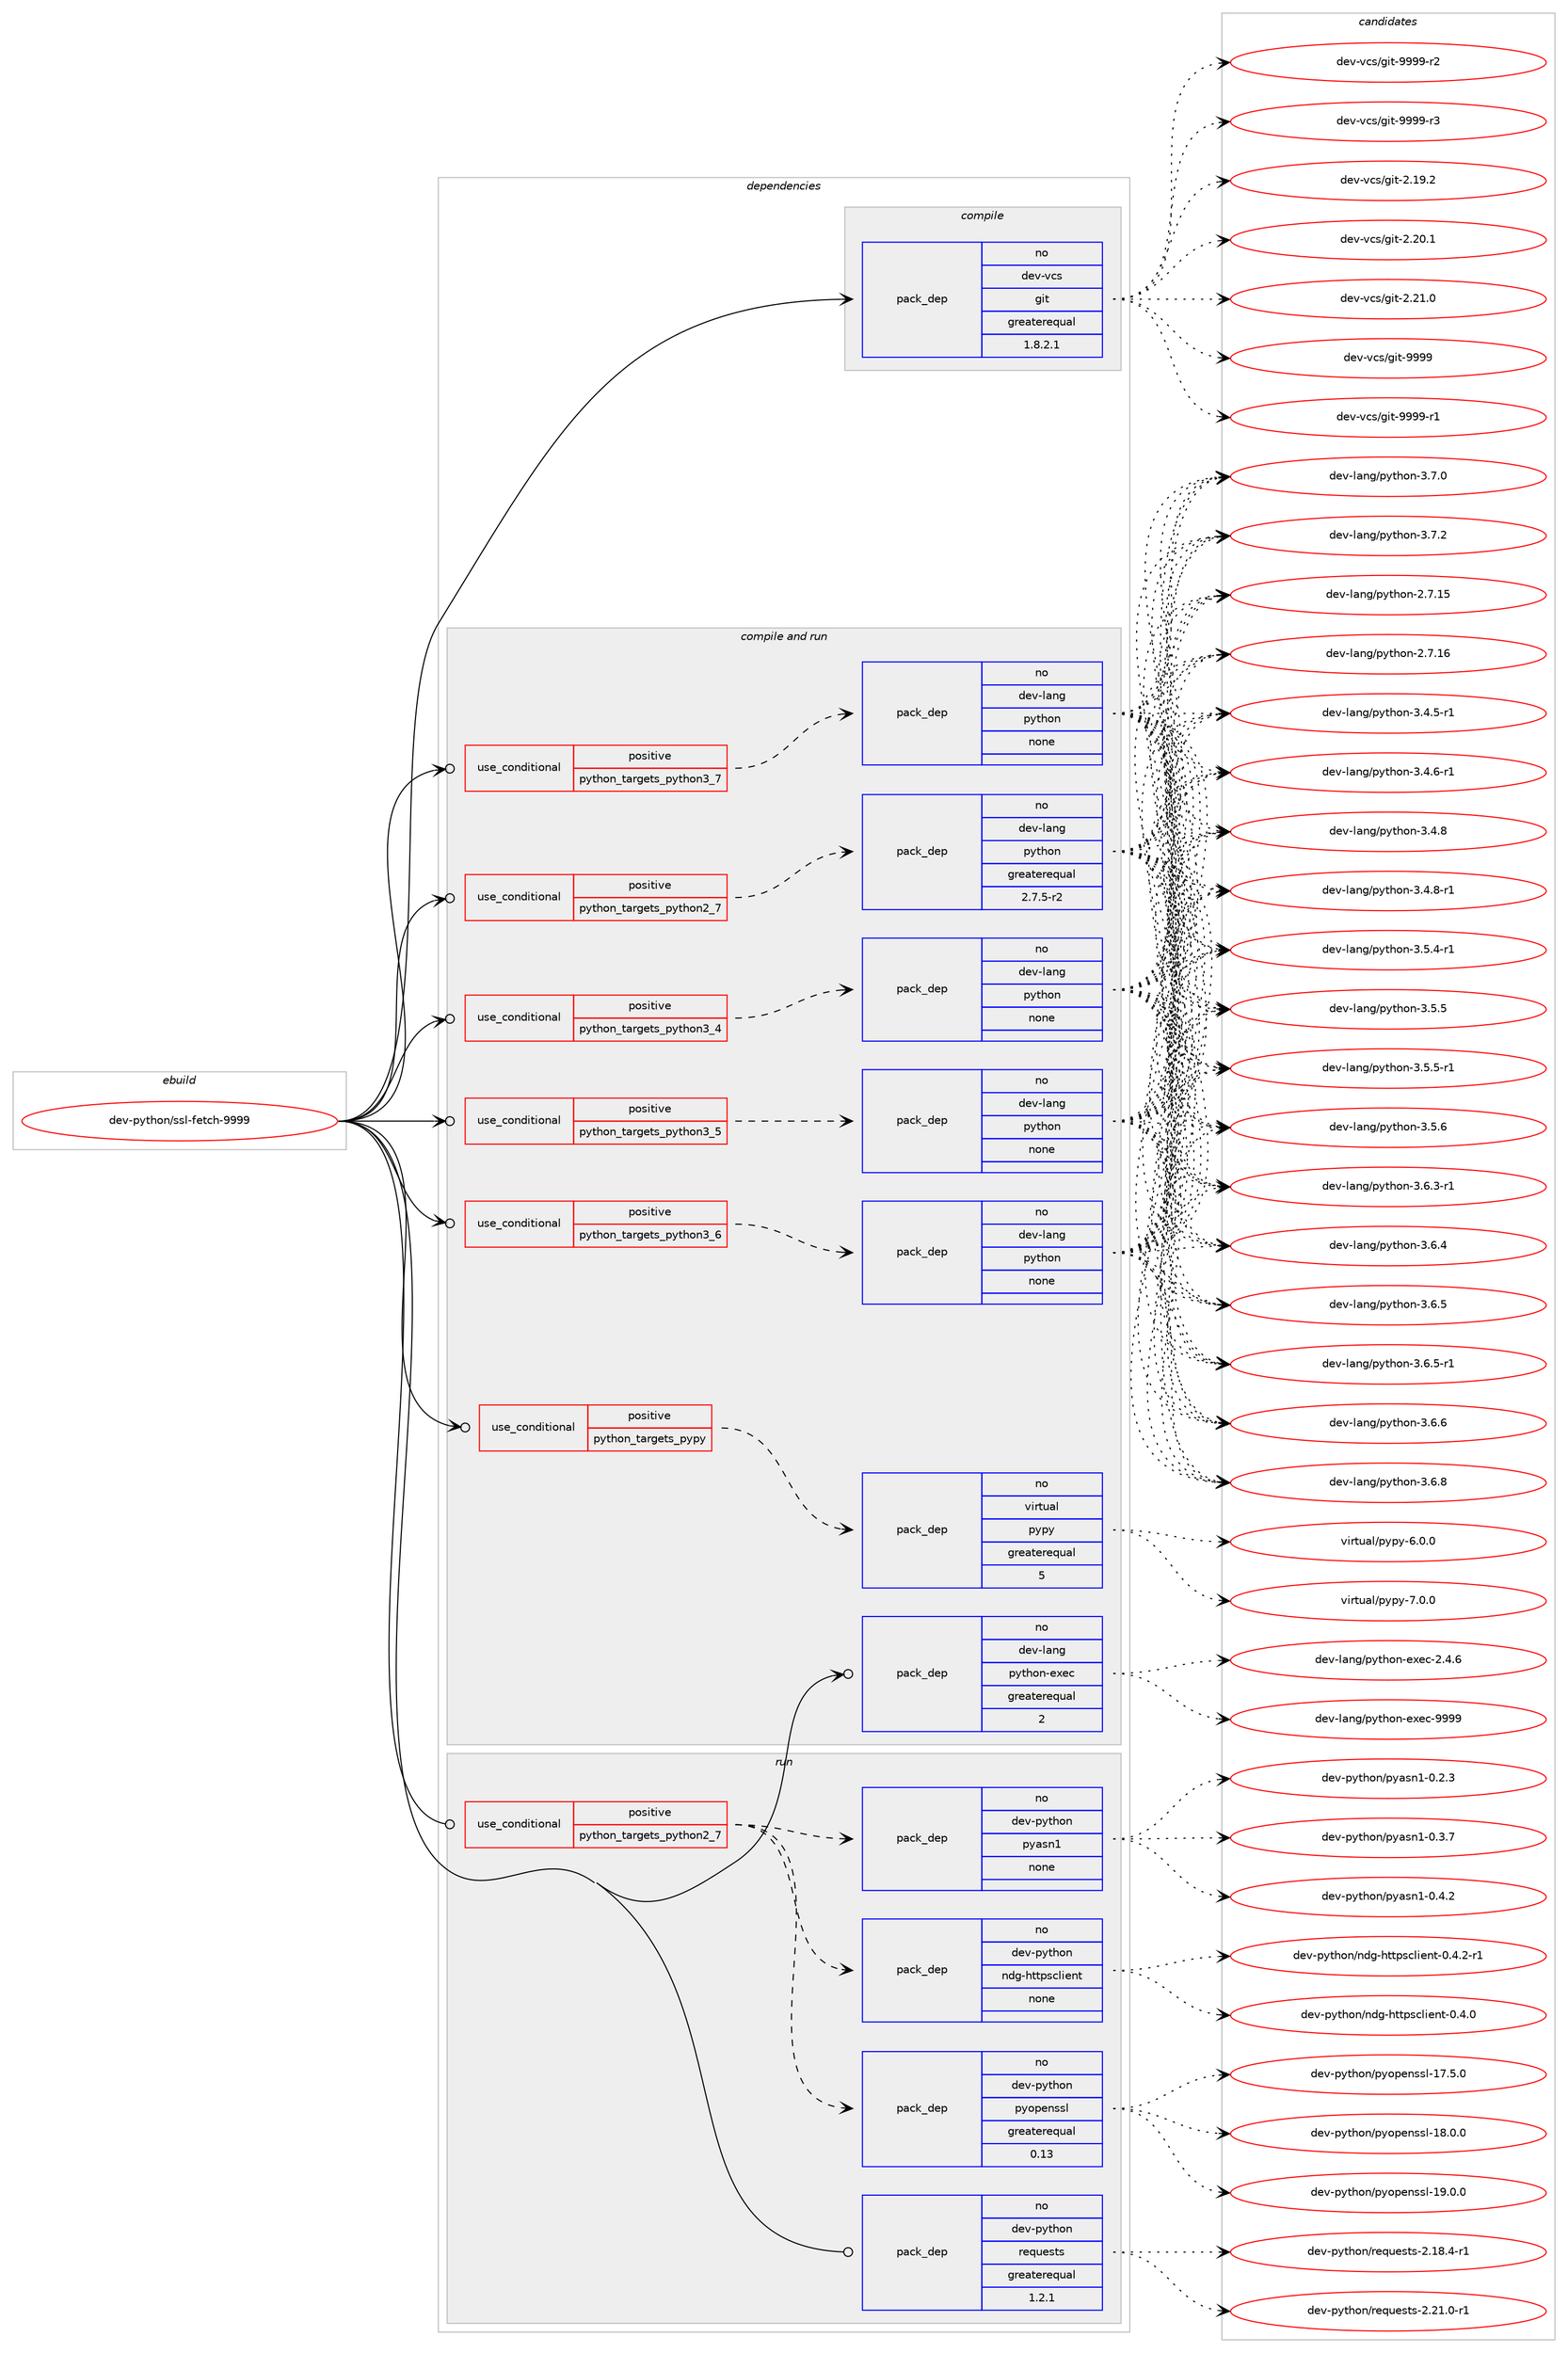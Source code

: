 digraph prolog {

# *************
# Graph options
# *************

newrank=true;
concentrate=true;
compound=true;
graph [rankdir=LR,fontname=Helvetica,fontsize=10,ranksep=1.5];#, ranksep=2.5, nodesep=0.2];
edge  [arrowhead=vee];
node  [fontname=Helvetica,fontsize=10];

# **********
# The ebuild
# **********

subgraph cluster_leftcol {
color=gray;
rank=same;
label=<<i>ebuild</i>>;
id [label="dev-python/ssl-fetch-9999", color=red, width=4, href="../dev-python/ssl-fetch-9999.svg"];
}

# ****************
# The dependencies
# ****************

subgraph cluster_midcol {
color=gray;
label=<<i>dependencies</i>>;
subgraph cluster_compile {
fillcolor="#eeeeee";
style=filled;
label=<<i>compile</i>>;
subgraph pack1034465 {
dependency1443064 [label=<<TABLE BORDER="0" CELLBORDER="1" CELLSPACING="0" CELLPADDING="4" WIDTH="220"><TR><TD ROWSPAN="6" CELLPADDING="30">pack_dep</TD></TR><TR><TD WIDTH="110">no</TD></TR><TR><TD>dev-vcs</TD></TR><TR><TD>git</TD></TR><TR><TD>greaterequal</TD></TR><TR><TD>1.8.2.1</TD></TR></TABLE>>, shape=none, color=blue];
}
id:e -> dependency1443064:w [weight=20,style="solid",arrowhead="vee"];
}
subgraph cluster_compileandrun {
fillcolor="#eeeeee";
style=filled;
label=<<i>compile and run</i>>;
subgraph cond385237 {
dependency1443065 [label=<<TABLE BORDER="0" CELLBORDER="1" CELLSPACING="0" CELLPADDING="4"><TR><TD ROWSPAN="3" CELLPADDING="10">use_conditional</TD></TR><TR><TD>positive</TD></TR><TR><TD>python_targets_pypy</TD></TR></TABLE>>, shape=none, color=red];
subgraph pack1034466 {
dependency1443066 [label=<<TABLE BORDER="0" CELLBORDER="1" CELLSPACING="0" CELLPADDING="4" WIDTH="220"><TR><TD ROWSPAN="6" CELLPADDING="30">pack_dep</TD></TR><TR><TD WIDTH="110">no</TD></TR><TR><TD>virtual</TD></TR><TR><TD>pypy</TD></TR><TR><TD>greaterequal</TD></TR><TR><TD>5</TD></TR></TABLE>>, shape=none, color=blue];
}
dependency1443065:e -> dependency1443066:w [weight=20,style="dashed",arrowhead="vee"];
}
id:e -> dependency1443065:w [weight=20,style="solid",arrowhead="odotvee"];
subgraph cond385238 {
dependency1443067 [label=<<TABLE BORDER="0" CELLBORDER="1" CELLSPACING="0" CELLPADDING="4"><TR><TD ROWSPAN="3" CELLPADDING="10">use_conditional</TD></TR><TR><TD>positive</TD></TR><TR><TD>python_targets_python2_7</TD></TR></TABLE>>, shape=none, color=red];
subgraph pack1034467 {
dependency1443068 [label=<<TABLE BORDER="0" CELLBORDER="1" CELLSPACING="0" CELLPADDING="4" WIDTH="220"><TR><TD ROWSPAN="6" CELLPADDING="30">pack_dep</TD></TR><TR><TD WIDTH="110">no</TD></TR><TR><TD>dev-lang</TD></TR><TR><TD>python</TD></TR><TR><TD>greaterequal</TD></TR><TR><TD>2.7.5-r2</TD></TR></TABLE>>, shape=none, color=blue];
}
dependency1443067:e -> dependency1443068:w [weight=20,style="dashed",arrowhead="vee"];
}
id:e -> dependency1443067:w [weight=20,style="solid",arrowhead="odotvee"];
subgraph cond385239 {
dependency1443069 [label=<<TABLE BORDER="0" CELLBORDER="1" CELLSPACING="0" CELLPADDING="4"><TR><TD ROWSPAN="3" CELLPADDING="10">use_conditional</TD></TR><TR><TD>positive</TD></TR><TR><TD>python_targets_python3_4</TD></TR></TABLE>>, shape=none, color=red];
subgraph pack1034468 {
dependency1443070 [label=<<TABLE BORDER="0" CELLBORDER="1" CELLSPACING="0" CELLPADDING="4" WIDTH="220"><TR><TD ROWSPAN="6" CELLPADDING="30">pack_dep</TD></TR><TR><TD WIDTH="110">no</TD></TR><TR><TD>dev-lang</TD></TR><TR><TD>python</TD></TR><TR><TD>none</TD></TR><TR><TD></TD></TR></TABLE>>, shape=none, color=blue];
}
dependency1443069:e -> dependency1443070:w [weight=20,style="dashed",arrowhead="vee"];
}
id:e -> dependency1443069:w [weight=20,style="solid",arrowhead="odotvee"];
subgraph cond385240 {
dependency1443071 [label=<<TABLE BORDER="0" CELLBORDER="1" CELLSPACING="0" CELLPADDING="4"><TR><TD ROWSPAN="3" CELLPADDING="10">use_conditional</TD></TR><TR><TD>positive</TD></TR><TR><TD>python_targets_python3_5</TD></TR></TABLE>>, shape=none, color=red];
subgraph pack1034469 {
dependency1443072 [label=<<TABLE BORDER="0" CELLBORDER="1" CELLSPACING="0" CELLPADDING="4" WIDTH="220"><TR><TD ROWSPAN="6" CELLPADDING="30">pack_dep</TD></TR><TR><TD WIDTH="110">no</TD></TR><TR><TD>dev-lang</TD></TR><TR><TD>python</TD></TR><TR><TD>none</TD></TR><TR><TD></TD></TR></TABLE>>, shape=none, color=blue];
}
dependency1443071:e -> dependency1443072:w [weight=20,style="dashed",arrowhead="vee"];
}
id:e -> dependency1443071:w [weight=20,style="solid",arrowhead="odotvee"];
subgraph cond385241 {
dependency1443073 [label=<<TABLE BORDER="0" CELLBORDER="1" CELLSPACING="0" CELLPADDING="4"><TR><TD ROWSPAN="3" CELLPADDING="10">use_conditional</TD></TR><TR><TD>positive</TD></TR><TR><TD>python_targets_python3_6</TD></TR></TABLE>>, shape=none, color=red];
subgraph pack1034470 {
dependency1443074 [label=<<TABLE BORDER="0" CELLBORDER="1" CELLSPACING="0" CELLPADDING="4" WIDTH="220"><TR><TD ROWSPAN="6" CELLPADDING="30">pack_dep</TD></TR><TR><TD WIDTH="110">no</TD></TR><TR><TD>dev-lang</TD></TR><TR><TD>python</TD></TR><TR><TD>none</TD></TR><TR><TD></TD></TR></TABLE>>, shape=none, color=blue];
}
dependency1443073:e -> dependency1443074:w [weight=20,style="dashed",arrowhead="vee"];
}
id:e -> dependency1443073:w [weight=20,style="solid",arrowhead="odotvee"];
subgraph cond385242 {
dependency1443075 [label=<<TABLE BORDER="0" CELLBORDER="1" CELLSPACING="0" CELLPADDING="4"><TR><TD ROWSPAN="3" CELLPADDING="10">use_conditional</TD></TR><TR><TD>positive</TD></TR><TR><TD>python_targets_python3_7</TD></TR></TABLE>>, shape=none, color=red];
subgraph pack1034471 {
dependency1443076 [label=<<TABLE BORDER="0" CELLBORDER="1" CELLSPACING="0" CELLPADDING="4" WIDTH="220"><TR><TD ROWSPAN="6" CELLPADDING="30">pack_dep</TD></TR><TR><TD WIDTH="110">no</TD></TR><TR><TD>dev-lang</TD></TR><TR><TD>python</TD></TR><TR><TD>none</TD></TR><TR><TD></TD></TR></TABLE>>, shape=none, color=blue];
}
dependency1443075:e -> dependency1443076:w [weight=20,style="dashed",arrowhead="vee"];
}
id:e -> dependency1443075:w [weight=20,style="solid",arrowhead="odotvee"];
subgraph pack1034472 {
dependency1443077 [label=<<TABLE BORDER="0" CELLBORDER="1" CELLSPACING="0" CELLPADDING="4" WIDTH="220"><TR><TD ROWSPAN="6" CELLPADDING="30">pack_dep</TD></TR><TR><TD WIDTH="110">no</TD></TR><TR><TD>dev-lang</TD></TR><TR><TD>python-exec</TD></TR><TR><TD>greaterequal</TD></TR><TR><TD>2</TD></TR></TABLE>>, shape=none, color=blue];
}
id:e -> dependency1443077:w [weight=20,style="solid",arrowhead="odotvee"];
}
subgraph cluster_run {
fillcolor="#eeeeee";
style=filled;
label=<<i>run</i>>;
subgraph cond385243 {
dependency1443078 [label=<<TABLE BORDER="0" CELLBORDER="1" CELLSPACING="0" CELLPADDING="4"><TR><TD ROWSPAN="3" CELLPADDING="10">use_conditional</TD></TR><TR><TD>positive</TD></TR><TR><TD>python_targets_python2_7</TD></TR></TABLE>>, shape=none, color=red];
subgraph pack1034473 {
dependency1443079 [label=<<TABLE BORDER="0" CELLBORDER="1" CELLSPACING="0" CELLPADDING="4" WIDTH="220"><TR><TD ROWSPAN="6" CELLPADDING="30">pack_dep</TD></TR><TR><TD WIDTH="110">no</TD></TR><TR><TD>dev-python</TD></TR><TR><TD>ndg-httpsclient</TD></TR><TR><TD>none</TD></TR><TR><TD></TD></TR></TABLE>>, shape=none, color=blue];
}
dependency1443078:e -> dependency1443079:w [weight=20,style="dashed",arrowhead="vee"];
subgraph pack1034474 {
dependency1443080 [label=<<TABLE BORDER="0" CELLBORDER="1" CELLSPACING="0" CELLPADDING="4" WIDTH="220"><TR><TD ROWSPAN="6" CELLPADDING="30">pack_dep</TD></TR><TR><TD WIDTH="110">no</TD></TR><TR><TD>dev-python</TD></TR><TR><TD>pyasn1</TD></TR><TR><TD>none</TD></TR><TR><TD></TD></TR></TABLE>>, shape=none, color=blue];
}
dependency1443078:e -> dependency1443080:w [weight=20,style="dashed",arrowhead="vee"];
subgraph pack1034475 {
dependency1443081 [label=<<TABLE BORDER="0" CELLBORDER="1" CELLSPACING="0" CELLPADDING="4" WIDTH="220"><TR><TD ROWSPAN="6" CELLPADDING="30">pack_dep</TD></TR><TR><TD WIDTH="110">no</TD></TR><TR><TD>dev-python</TD></TR><TR><TD>pyopenssl</TD></TR><TR><TD>greaterequal</TD></TR><TR><TD>0.13</TD></TR></TABLE>>, shape=none, color=blue];
}
dependency1443078:e -> dependency1443081:w [weight=20,style="dashed",arrowhead="vee"];
}
id:e -> dependency1443078:w [weight=20,style="solid",arrowhead="odot"];
subgraph pack1034476 {
dependency1443082 [label=<<TABLE BORDER="0" CELLBORDER="1" CELLSPACING="0" CELLPADDING="4" WIDTH="220"><TR><TD ROWSPAN="6" CELLPADDING="30">pack_dep</TD></TR><TR><TD WIDTH="110">no</TD></TR><TR><TD>dev-python</TD></TR><TR><TD>requests</TD></TR><TR><TD>greaterequal</TD></TR><TR><TD>1.2.1</TD></TR></TABLE>>, shape=none, color=blue];
}
id:e -> dependency1443082:w [weight=20,style="solid",arrowhead="odot"];
}
}

# **************
# The candidates
# **************

subgraph cluster_choices {
rank=same;
color=gray;
label=<<i>candidates</i>>;

subgraph choice1034465 {
color=black;
nodesep=1;
choice10010111845118991154710310511645504649574650 [label="dev-vcs/git-2.19.2", color=red, width=4,href="../dev-vcs/git-2.19.2.svg"];
choice10010111845118991154710310511645504650484649 [label="dev-vcs/git-2.20.1", color=red, width=4,href="../dev-vcs/git-2.20.1.svg"];
choice10010111845118991154710310511645504650494648 [label="dev-vcs/git-2.21.0", color=red, width=4,href="../dev-vcs/git-2.21.0.svg"];
choice1001011184511899115471031051164557575757 [label="dev-vcs/git-9999", color=red, width=4,href="../dev-vcs/git-9999.svg"];
choice10010111845118991154710310511645575757574511449 [label="dev-vcs/git-9999-r1", color=red, width=4,href="../dev-vcs/git-9999-r1.svg"];
choice10010111845118991154710310511645575757574511450 [label="dev-vcs/git-9999-r2", color=red, width=4,href="../dev-vcs/git-9999-r2.svg"];
choice10010111845118991154710310511645575757574511451 [label="dev-vcs/git-9999-r3", color=red, width=4,href="../dev-vcs/git-9999-r3.svg"];
dependency1443064:e -> choice10010111845118991154710310511645504649574650:w [style=dotted,weight="100"];
dependency1443064:e -> choice10010111845118991154710310511645504650484649:w [style=dotted,weight="100"];
dependency1443064:e -> choice10010111845118991154710310511645504650494648:w [style=dotted,weight="100"];
dependency1443064:e -> choice1001011184511899115471031051164557575757:w [style=dotted,weight="100"];
dependency1443064:e -> choice10010111845118991154710310511645575757574511449:w [style=dotted,weight="100"];
dependency1443064:e -> choice10010111845118991154710310511645575757574511450:w [style=dotted,weight="100"];
dependency1443064:e -> choice10010111845118991154710310511645575757574511451:w [style=dotted,weight="100"];
}
subgraph choice1034466 {
color=black;
nodesep=1;
choice1181051141161179710847112121112121455446484648 [label="virtual/pypy-6.0.0", color=red, width=4,href="../virtual/pypy-6.0.0.svg"];
choice1181051141161179710847112121112121455546484648 [label="virtual/pypy-7.0.0", color=red, width=4,href="../virtual/pypy-7.0.0.svg"];
dependency1443066:e -> choice1181051141161179710847112121112121455446484648:w [style=dotted,weight="100"];
dependency1443066:e -> choice1181051141161179710847112121112121455546484648:w [style=dotted,weight="100"];
}
subgraph choice1034467 {
color=black;
nodesep=1;
choice10010111845108971101034711212111610411111045504655464953 [label="dev-lang/python-2.7.15", color=red, width=4,href="../dev-lang/python-2.7.15.svg"];
choice10010111845108971101034711212111610411111045504655464954 [label="dev-lang/python-2.7.16", color=red, width=4,href="../dev-lang/python-2.7.16.svg"];
choice1001011184510897110103471121211161041111104551465246534511449 [label="dev-lang/python-3.4.5-r1", color=red, width=4,href="../dev-lang/python-3.4.5-r1.svg"];
choice1001011184510897110103471121211161041111104551465246544511449 [label="dev-lang/python-3.4.6-r1", color=red, width=4,href="../dev-lang/python-3.4.6-r1.svg"];
choice100101118451089711010347112121116104111110455146524656 [label="dev-lang/python-3.4.8", color=red, width=4,href="../dev-lang/python-3.4.8.svg"];
choice1001011184510897110103471121211161041111104551465246564511449 [label="dev-lang/python-3.4.8-r1", color=red, width=4,href="../dev-lang/python-3.4.8-r1.svg"];
choice1001011184510897110103471121211161041111104551465346524511449 [label="dev-lang/python-3.5.4-r1", color=red, width=4,href="../dev-lang/python-3.5.4-r1.svg"];
choice100101118451089711010347112121116104111110455146534653 [label="dev-lang/python-3.5.5", color=red, width=4,href="../dev-lang/python-3.5.5.svg"];
choice1001011184510897110103471121211161041111104551465346534511449 [label="dev-lang/python-3.5.5-r1", color=red, width=4,href="../dev-lang/python-3.5.5-r1.svg"];
choice100101118451089711010347112121116104111110455146534654 [label="dev-lang/python-3.5.6", color=red, width=4,href="../dev-lang/python-3.5.6.svg"];
choice1001011184510897110103471121211161041111104551465446514511449 [label="dev-lang/python-3.6.3-r1", color=red, width=4,href="../dev-lang/python-3.6.3-r1.svg"];
choice100101118451089711010347112121116104111110455146544652 [label="dev-lang/python-3.6.4", color=red, width=4,href="../dev-lang/python-3.6.4.svg"];
choice100101118451089711010347112121116104111110455146544653 [label="dev-lang/python-3.6.5", color=red, width=4,href="../dev-lang/python-3.6.5.svg"];
choice1001011184510897110103471121211161041111104551465446534511449 [label="dev-lang/python-3.6.5-r1", color=red, width=4,href="../dev-lang/python-3.6.5-r1.svg"];
choice100101118451089711010347112121116104111110455146544654 [label="dev-lang/python-3.6.6", color=red, width=4,href="../dev-lang/python-3.6.6.svg"];
choice100101118451089711010347112121116104111110455146544656 [label="dev-lang/python-3.6.8", color=red, width=4,href="../dev-lang/python-3.6.8.svg"];
choice100101118451089711010347112121116104111110455146554648 [label="dev-lang/python-3.7.0", color=red, width=4,href="../dev-lang/python-3.7.0.svg"];
choice100101118451089711010347112121116104111110455146554650 [label="dev-lang/python-3.7.2", color=red, width=4,href="../dev-lang/python-3.7.2.svg"];
dependency1443068:e -> choice10010111845108971101034711212111610411111045504655464953:w [style=dotted,weight="100"];
dependency1443068:e -> choice10010111845108971101034711212111610411111045504655464954:w [style=dotted,weight="100"];
dependency1443068:e -> choice1001011184510897110103471121211161041111104551465246534511449:w [style=dotted,weight="100"];
dependency1443068:e -> choice1001011184510897110103471121211161041111104551465246544511449:w [style=dotted,weight="100"];
dependency1443068:e -> choice100101118451089711010347112121116104111110455146524656:w [style=dotted,weight="100"];
dependency1443068:e -> choice1001011184510897110103471121211161041111104551465246564511449:w [style=dotted,weight="100"];
dependency1443068:e -> choice1001011184510897110103471121211161041111104551465346524511449:w [style=dotted,weight="100"];
dependency1443068:e -> choice100101118451089711010347112121116104111110455146534653:w [style=dotted,weight="100"];
dependency1443068:e -> choice1001011184510897110103471121211161041111104551465346534511449:w [style=dotted,weight="100"];
dependency1443068:e -> choice100101118451089711010347112121116104111110455146534654:w [style=dotted,weight="100"];
dependency1443068:e -> choice1001011184510897110103471121211161041111104551465446514511449:w [style=dotted,weight="100"];
dependency1443068:e -> choice100101118451089711010347112121116104111110455146544652:w [style=dotted,weight="100"];
dependency1443068:e -> choice100101118451089711010347112121116104111110455146544653:w [style=dotted,weight="100"];
dependency1443068:e -> choice1001011184510897110103471121211161041111104551465446534511449:w [style=dotted,weight="100"];
dependency1443068:e -> choice100101118451089711010347112121116104111110455146544654:w [style=dotted,weight="100"];
dependency1443068:e -> choice100101118451089711010347112121116104111110455146544656:w [style=dotted,weight="100"];
dependency1443068:e -> choice100101118451089711010347112121116104111110455146554648:w [style=dotted,weight="100"];
dependency1443068:e -> choice100101118451089711010347112121116104111110455146554650:w [style=dotted,weight="100"];
}
subgraph choice1034468 {
color=black;
nodesep=1;
choice10010111845108971101034711212111610411111045504655464953 [label="dev-lang/python-2.7.15", color=red, width=4,href="../dev-lang/python-2.7.15.svg"];
choice10010111845108971101034711212111610411111045504655464954 [label="dev-lang/python-2.7.16", color=red, width=4,href="../dev-lang/python-2.7.16.svg"];
choice1001011184510897110103471121211161041111104551465246534511449 [label="dev-lang/python-3.4.5-r1", color=red, width=4,href="../dev-lang/python-3.4.5-r1.svg"];
choice1001011184510897110103471121211161041111104551465246544511449 [label="dev-lang/python-3.4.6-r1", color=red, width=4,href="../dev-lang/python-3.4.6-r1.svg"];
choice100101118451089711010347112121116104111110455146524656 [label="dev-lang/python-3.4.8", color=red, width=4,href="../dev-lang/python-3.4.8.svg"];
choice1001011184510897110103471121211161041111104551465246564511449 [label="dev-lang/python-3.4.8-r1", color=red, width=4,href="../dev-lang/python-3.4.8-r1.svg"];
choice1001011184510897110103471121211161041111104551465346524511449 [label="dev-lang/python-3.5.4-r1", color=red, width=4,href="../dev-lang/python-3.5.4-r1.svg"];
choice100101118451089711010347112121116104111110455146534653 [label="dev-lang/python-3.5.5", color=red, width=4,href="../dev-lang/python-3.5.5.svg"];
choice1001011184510897110103471121211161041111104551465346534511449 [label="dev-lang/python-3.5.5-r1", color=red, width=4,href="../dev-lang/python-3.5.5-r1.svg"];
choice100101118451089711010347112121116104111110455146534654 [label="dev-lang/python-3.5.6", color=red, width=4,href="../dev-lang/python-3.5.6.svg"];
choice1001011184510897110103471121211161041111104551465446514511449 [label="dev-lang/python-3.6.3-r1", color=red, width=4,href="../dev-lang/python-3.6.3-r1.svg"];
choice100101118451089711010347112121116104111110455146544652 [label="dev-lang/python-3.6.4", color=red, width=4,href="../dev-lang/python-3.6.4.svg"];
choice100101118451089711010347112121116104111110455146544653 [label="dev-lang/python-3.6.5", color=red, width=4,href="../dev-lang/python-3.6.5.svg"];
choice1001011184510897110103471121211161041111104551465446534511449 [label="dev-lang/python-3.6.5-r1", color=red, width=4,href="../dev-lang/python-3.6.5-r1.svg"];
choice100101118451089711010347112121116104111110455146544654 [label="dev-lang/python-3.6.6", color=red, width=4,href="../dev-lang/python-3.6.6.svg"];
choice100101118451089711010347112121116104111110455146544656 [label="dev-lang/python-3.6.8", color=red, width=4,href="../dev-lang/python-3.6.8.svg"];
choice100101118451089711010347112121116104111110455146554648 [label="dev-lang/python-3.7.0", color=red, width=4,href="../dev-lang/python-3.7.0.svg"];
choice100101118451089711010347112121116104111110455146554650 [label="dev-lang/python-3.7.2", color=red, width=4,href="../dev-lang/python-3.7.2.svg"];
dependency1443070:e -> choice10010111845108971101034711212111610411111045504655464953:w [style=dotted,weight="100"];
dependency1443070:e -> choice10010111845108971101034711212111610411111045504655464954:w [style=dotted,weight="100"];
dependency1443070:e -> choice1001011184510897110103471121211161041111104551465246534511449:w [style=dotted,weight="100"];
dependency1443070:e -> choice1001011184510897110103471121211161041111104551465246544511449:w [style=dotted,weight="100"];
dependency1443070:e -> choice100101118451089711010347112121116104111110455146524656:w [style=dotted,weight="100"];
dependency1443070:e -> choice1001011184510897110103471121211161041111104551465246564511449:w [style=dotted,weight="100"];
dependency1443070:e -> choice1001011184510897110103471121211161041111104551465346524511449:w [style=dotted,weight="100"];
dependency1443070:e -> choice100101118451089711010347112121116104111110455146534653:w [style=dotted,weight="100"];
dependency1443070:e -> choice1001011184510897110103471121211161041111104551465346534511449:w [style=dotted,weight="100"];
dependency1443070:e -> choice100101118451089711010347112121116104111110455146534654:w [style=dotted,weight="100"];
dependency1443070:e -> choice1001011184510897110103471121211161041111104551465446514511449:w [style=dotted,weight="100"];
dependency1443070:e -> choice100101118451089711010347112121116104111110455146544652:w [style=dotted,weight="100"];
dependency1443070:e -> choice100101118451089711010347112121116104111110455146544653:w [style=dotted,weight="100"];
dependency1443070:e -> choice1001011184510897110103471121211161041111104551465446534511449:w [style=dotted,weight="100"];
dependency1443070:e -> choice100101118451089711010347112121116104111110455146544654:w [style=dotted,weight="100"];
dependency1443070:e -> choice100101118451089711010347112121116104111110455146544656:w [style=dotted,weight="100"];
dependency1443070:e -> choice100101118451089711010347112121116104111110455146554648:w [style=dotted,weight="100"];
dependency1443070:e -> choice100101118451089711010347112121116104111110455146554650:w [style=dotted,weight="100"];
}
subgraph choice1034469 {
color=black;
nodesep=1;
choice10010111845108971101034711212111610411111045504655464953 [label="dev-lang/python-2.7.15", color=red, width=4,href="../dev-lang/python-2.7.15.svg"];
choice10010111845108971101034711212111610411111045504655464954 [label="dev-lang/python-2.7.16", color=red, width=4,href="../dev-lang/python-2.7.16.svg"];
choice1001011184510897110103471121211161041111104551465246534511449 [label="dev-lang/python-3.4.5-r1", color=red, width=4,href="../dev-lang/python-3.4.5-r1.svg"];
choice1001011184510897110103471121211161041111104551465246544511449 [label="dev-lang/python-3.4.6-r1", color=red, width=4,href="../dev-lang/python-3.4.6-r1.svg"];
choice100101118451089711010347112121116104111110455146524656 [label="dev-lang/python-3.4.8", color=red, width=4,href="../dev-lang/python-3.4.8.svg"];
choice1001011184510897110103471121211161041111104551465246564511449 [label="dev-lang/python-3.4.8-r1", color=red, width=4,href="../dev-lang/python-3.4.8-r1.svg"];
choice1001011184510897110103471121211161041111104551465346524511449 [label="dev-lang/python-3.5.4-r1", color=red, width=4,href="../dev-lang/python-3.5.4-r1.svg"];
choice100101118451089711010347112121116104111110455146534653 [label="dev-lang/python-3.5.5", color=red, width=4,href="../dev-lang/python-3.5.5.svg"];
choice1001011184510897110103471121211161041111104551465346534511449 [label="dev-lang/python-3.5.5-r1", color=red, width=4,href="../dev-lang/python-3.5.5-r1.svg"];
choice100101118451089711010347112121116104111110455146534654 [label="dev-lang/python-3.5.6", color=red, width=4,href="../dev-lang/python-3.5.6.svg"];
choice1001011184510897110103471121211161041111104551465446514511449 [label="dev-lang/python-3.6.3-r1", color=red, width=4,href="../dev-lang/python-3.6.3-r1.svg"];
choice100101118451089711010347112121116104111110455146544652 [label="dev-lang/python-3.6.4", color=red, width=4,href="../dev-lang/python-3.6.4.svg"];
choice100101118451089711010347112121116104111110455146544653 [label="dev-lang/python-3.6.5", color=red, width=4,href="../dev-lang/python-3.6.5.svg"];
choice1001011184510897110103471121211161041111104551465446534511449 [label="dev-lang/python-3.6.5-r1", color=red, width=4,href="../dev-lang/python-3.6.5-r1.svg"];
choice100101118451089711010347112121116104111110455146544654 [label="dev-lang/python-3.6.6", color=red, width=4,href="../dev-lang/python-3.6.6.svg"];
choice100101118451089711010347112121116104111110455146544656 [label="dev-lang/python-3.6.8", color=red, width=4,href="../dev-lang/python-3.6.8.svg"];
choice100101118451089711010347112121116104111110455146554648 [label="dev-lang/python-3.7.0", color=red, width=4,href="../dev-lang/python-3.7.0.svg"];
choice100101118451089711010347112121116104111110455146554650 [label="dev-lang/python-3.7.2", color=red, width=4,href="../dev-lang/python-3.7.2.svg"];
dependency1443072:e -> choice10010111845108971101034711212111610411111045504655464953:w [style=dotted,weight="100"];
dependency1443072:e -> choice10010111845108971101034711212111610411111045504655464954:w [style=dotted,weight="100"];
dependency1443072:e -> choice1001011184510897110103471121211161041111104551465246534511449:w [style=dotted,weight="100"];
dependency1443072:e -> choice1001011184510897110103471121211161041111104551465246544511449:w [style=dotted,weight="100"];
dependency1443072:e -> choice100101118451089711010347112121116104111110455146524656:w [style=dotted,weight="100"];
dependency1443072:e -> choice1001011184510897110103471121211161041111104551465246564511449:w [style=dotted,weight="100"];
dependency1443072:e -> choice1001011184510897110103471121211161041111104551465346524511449:w [style=dotted,weight="100"];
dependency1443072:e -> choice100101118451089711010347112121116104111110455146534653:w [style=dotted,weight="100"];
dependency1443072:e -> choice1001011184510897110103471121211161041111104551465346534511449:w [style=dotted,weight="100"];
dependency1443072:e -> choice100101118451089711010347112121116104111110455146534654:w [style=dotted,weight="100"];
dependency1443072:e -> choice1001011184510897110103471121211161041111104551465446514511449:w [style=dotted,weight="100"];
dependency1443072:e -> choice100101118451089711010347112121116104111110455146544652:w [style=dotted,weight="100"];
dependency1443072:e -> choice100101118451089711010347112121116104111110455146544653:w [style=dotted,weight="100"];
dependency1443072:e -> choice1001011184510897110103471121211161041111104551465446534511449:w [style=dotted,weight="100"];
dependency1443072:e -> choice100101118451089711010347112121116104111110455146544654:w [style=dotted,weight="100"];
dependency1443072:e -> choice100101118451089711010347112121116104111110455146544656:w [style=dotted,weight="100"];
dependency1443072:e -> choice100101118451089711010347112121116104111110455146554648:w [style=dotted,weight="100"];
dependency1443072:e -> choice100101118451089711010347112121116104111110455146554650:w [style=dotted,weight="100"];
}
subgraph choice1034470 {
color=black;
nodesep=1;
choice10010111845108971101034711212111610411111045504655464953 [label="dev-lang/python-2.7.15", color=red, width=4,href="../dev-lang/python-2.7.15.svg"];
choice10010111845108971101034711212111610411111045504655464954 [label="dev-lang/python-2.7.16", color=red, width=4,href="../dev-lang/python-2.7.16.svg"];
choice1001011184510897110103471121211161041111104551465246534511449 [label="dev-lang/python-3.4.5-r1", color=red, width=4,href="../dev-lang/python-3.4.5-r1.svg"];
choice1001011184510897110103471121211161041111104551465246544511449 [label="dev-lang/python-3.4.6-r1", color=red, width=4,href="../dev-lang/python-3.4.6-r1.svg"];
choice100101118451089711010347112121116104111110455146524656 [label="dev-lang/python-3.4.8", color=red, width=4,href="../dev-lang/python-3.4.8.svg"];
choice1001011184510897110103471121211161041111104551465246564511449 [label="dev-lang/python-3.4.8-r1", color=red, width=4,href="../dev-lang/python-3.4.8-r1.svg"];
choice1001011184510897110103471121211161041111104551465346524511449 [label="dev-lang/python-3.5.4-r1", color=red, width=4,href="../dev-lang/python-3.5.4-r1.svg"];
choice100101118451089711010347112121116104111110455146534653 [label="dev-lang/python-3.5.5", color=red, width=4,href="../dev-lang/python-3.5.5.svg"];
choice1001011184510897110103471121211161041111104551465346534511449 [label="dev-lang/python-3.5.5-r1", color=red, width=4,href="../dev-lang/python-3.5.5-r1.svg"];
choice100101118451089711010347112121116104111110455146534654 [label="dev-lang/python-3.5.6", color=red, width=4,href="../dev-lang/python-3.5.6.svg"];
choice1001011184510897110103471121211161041111104551465446514511449 [label="dev-lang/python-3.6.3-r1", color=red, width=4,href="../dev-lang/python-3.6.3-r1.svg"];
choice100101118451089711010347112121116104111110455146544652 [label="dev-lang/python-3.6.4", color=red, width=4,href="../dev-lang/python-3.6.4.svg"];
choice100101118451089711010347112121116104111110455146544653 [label="dev-lang/python-3.6.5", color=red, width=4,href="../dev-lang/python-3.6.5.svg"];
choice1001011184510897110103471121211161041111104551465446534511449 [label="dev-lang/python-3.6.5-r1", color=red, width=4,href="../dev-lang/python-3.6.5-r1.svg"];
choice100101118451089711010347112121116104111110455146544654 [label="dev-lang/python-3.6.6", color=red, width=4,href="../dev-lang/python-3.6.6.svg"];
choice100101118451089711010347112121116104111110455146544656 [label="dev-lang/python-3.6.8", color=red, width=4,href="../dev-lang/python-3.6.8.svg"];
choice100101118451089711010347112121116104111110455146554648 [label="dev-lang/python-3.7.0", color=red, width=4,href="../dev-lang/python-3.7.0.svg"];
choice100101118451089711010347112121116104111110455146554650 [label="dev-lang/python-3.7.2", color=red, width=4,href="../dev-lang/python-3.7.2.svg"];
dependency1443074:e -> choice10010111845108971101034711212111610411111045504655464953:w [style=dotted,weight="100"];
dependency1443074:e -> choice10010111845108971101034711212111610411111045504655464954:w [style=dotted,weight="100"];
dependency1443074:e -> choice1001011184510897110103471121211161041111104551465246534511449:w [style=dotted,weight="100"];
dependency1443074:e -> choice1001011184510897110103471121211161041111104551465246544511449:w [style=dotted,weight="100"];
dependency1443074:e -> choice100101118451089711010347112121116104111110455146524656:w [style=dotted,weight="100"];
dependency1443074:e -> choice1001011184510897110103471121211161041111104551465246564511449:w [style=dotted,weight="100"];
dependency1443074:e -> choice1001011184510897110103471121211161041111104551465346524511449:w [style=dotted,weight="100"];
dependency1443074:e -> choice100101118451089711010347112121116104111110455146534653:w [style=dotted,weight="100"];
dependency1443074:e -> choice1001011184510897110103471121211161041111104551465346534511449:w [style=dotted,weight="100"];
dependency1443074:e -> choice100101118451089711010347112121116104111110455146534654:w [style=dotted,weight="100"];
dependency1443074:e -> choice1001011184510897110103471121211161041111104551465446514511449:w [style=dotted,weight="100"];
dependency1443074:e -> choice100101118451089711010347112121116104111110455146544652:w [style=dotted,weight="100"];
dependency1443074:e -> choice100101118451089711010347112121116104111110455146544653:w [style=dotted,weight="100"];
dependency1443074:e -> choice1001011184510897110103471121211161041111104551465446534511449:w [style=dotted,weight="100"];
dependency1443074:e -> choice100101118451089711010347112121116104111110455146544654:w [style=dotted,weight="100"];
dependency1443074:e -> choice100101118451089711010347112121116104111110455146544656:w [style=dotted,weight="100"];
dependency1443074:e -> choice100101118451089711010347112121116104111110455146554648:w [style=dotted,weight="100"];
dependency1443074:e -> choice100101118451089711010347112121116104111110455146554650:w [style=dotted,weight="100"];
}
subgraph choice1034471 {
color=black;
nodesep=1;
choice10010111845108971101034711212111610411111045504655464953 [label="dev-lang/python-2.7.15", color=red, width=4,href="../dev-lang/python-2.7.15.svg"];
choice10010111845108971101034711212111610411111045504655464954 [label="dev-lang/python-2.7.16", color=red, width=4,href="../dev-lang/python-2.7.16.svg"];
choice1001011184510897110103471121211161041111104551465246534511449 [label="dev-lang/python-3.4.5-r1", color=red, width=4,href="../dev-lang/python-3.4.5-r1.svg"];
choice1001011184510897110103471121211161041111104551465246544511449 [label="dev-lang/python-3.4.6-r1", color=red, width=4,href="../dev-lang/python-3.4.6-r1.svg"];
choice100101118451089711010347112121116104111110455146524656 [label="dev-lang/python-3.4.8", color=red, width=4,href="../dev-lang/python-3.4.8.svg"];
choice1001011184510897110103471121211161041111104551465246564511449 [label="dev-lang/python-3.4.8-r1", color=red, width=4,href="../dev-lang/python-3.4.8-r1.svg"];
choice1001011184510897110103471121211161041111104551465346524511449 [label="dev-lang/python-3.5.4-r1", color=red, width=4,href="../dev-lang/python-3.5.4-r1.svg"];
choice100101118451089711010347112121116104111110455146534653 [label="dev-lang/python-3.5.5", color=red, width=4,href="../dev-lang/python-3.5.5.svg"];
choice1001011184510897110103471121211161041111104551465346534511449 [label="dev-lang/python-3.5.5-r1", color=red, width=4,href="../dev-lang/python-3.5.5-r1.svg"];
choice100101118451089711010347112121116104111110455146534654 [label="dev-lang/python-3.5.6", color=red, width=4,href="../dev-lang/python-3.5.6.svg"];
choice1001011184510897110103471121211161041111104551465446514511449 [label="dev-lang/python-3.6.3-r1", color=red, width=4,href="../dev-lang/python-3.6.3-r1.svg"];
choice100101118451089711010347112121116104111110455146544652 [label="dev-lang/python-3.6.4", color=red, width=4,href="../dev-lang/python-3.6.4.svg"];
choice100101118451089711010347112121116104111110455146544653 [label="dev-lang/python-3.6.5", color=red, width=4,href="../dev-lang/python-3.6.5.svg"];
choice1001011184510897110103471121211161041111104551465446534511449 [label="dev-lang/python-3.6.5-r1", color=red, width=4,href="../dev-lang/python-3.6.5-r1.svg"];
choice100101118451089711010347112121116104111110455146544654 [label="dev-lang/python-3.6.6", color=red, width=4,href="../dev-lang/python-3.6.6.svg"];
choice100101118451089711010347112121116104111110455146544656 [label="dev-lang/python-3.6.8", color=red, width=4,href="../dev-lang/python-3.6.8.svg"];
choice100101118451089711010347112121116104111110455146554648 [label="dev-lang/python-3.7.0", color=red, width=4,href="../dev-lang/python-3.7.0.svg"];
choice100101118451089711010347112121116104111110455146554650 [label="dev-lang/python-3.7.2", color=red, width=4,href="../dev-lang/python-3.7.2.svg"];
dependency1443076:e -> choice10010111845108971101034711212111610411111045504655464953:w [style=dotted,weight="100"];
dependency1443076:e -> choice10010111845108971101034711212111610411111045504655464954:w [style=dotted,weight="100"];
dependency1443076:e -> choice1001011184510897110103471121211161041111104551465246534511449:w [style=dotted,weight="100"];
dependency1443076:e -> choice1001011184510897110103471121211161041111104551465246544511449:w [style=dotted,weight="100"];
dependency1443076:e -> choice100101118451089711010347112121116104111110455146524656:w [style=dotted,weight="100"];
dependency1443076:e -> choice1001011184510897110103471121211161041111104551465246564511449:w [style=dotted,weight="100"];
dependency1443076:e -> choice1001011184510897110103471121211161041111104551465346524511449:w [style=dotted,weight="100"];
dependency1443076:e -> choice100101118451089711010347112121116104111110455146534653:w [style=dotted,weight="100"];
dependency1443076:e -> choice1001011184510897110103471121211161041111104551465346534511449:w [style=dotted,weight="100"];
dependency1443076:e -> choice100101118451089711010347112121116104111110455146534654:w [style=dotted,weight="100"];
dependency1443076:e -> choice1001011184510897110103471121211161041111104551465446514511449:w [style=dotted,weight="100"];
dependency1443076:e -> choice100101118451089711010347112121116104111110455146544652:w [style=dotted,weight="100"];
dependency1443076:e -> choice100101118451089711010347112121116104111110455146544653:w [style=dotted,weight="100"];
dependency1443076:e -> choice1001011184510897110103471121211161041111104551465446534511449:w [style=dotted,weight="100"];
dependency1443076:e -> choice100101118451089711010347112121116104111110455146544654:w [style=dotted,weight="100"];
dependency1443076:e -> choice100101118451089711010347112121116104111110455146544656:w [style=dotted,weight="100"];
dependency1443076:e -> choice100101118451089711010347112121116104111110455146554648:w [style=dotted,weight="100"];
dependency1443076:e -> choice100101118451089711010347112121116104111110455146554650:w [style=dotted,weight="100"];
}
subgraph choice1034472 {
color=black;
nodesep=1;
choice1001011184510897110103471121211161041111104510112010199455046524654 [label="dev-lang/python-exec-2.4.6", color=red, width=4,href="../dev-lang/python-exec-2.4.6.svg"];
choice10010111845108971101034711212111610411111045101120101994557575757 [label="dev-lang/python-exec-9999", color=red, width=4,href="../dev-lang/python-exec-9999.svg"];
dependency1443077:e -> choice1001011184510897110103471121211161041111104510112010199455046524654:w [style=dotted,weight="100"];
dependency1443077:e -> choice10010111845108971101034711212111610411111045101120101994557575757:w [style=dotted,weight="100"];
}
subgraph choice1034473 {
color=black;
nodesep=1;
choice10010111845112121116104111110471101001034510411611611211599108105101110116454846524648 [label="dev-python/ndg-httpsclient-0.4.0", color=red, width=4,href="../dev-python/ndg-httpsclient-0.4.0.svg"];
choice100101118451121211161041111104711010010345104116116112115991081051011101164548465246504511449 [label="dev-python/ndg-httpsclient-0.4.2-r1", color=red, width=4,href="../dev-python/ndg-httpsclient-0.4.2-r1.svg"];
dependency1443079:e -> choice10010111845112121116104111110471101001034510411611611211599108105101110116454846524648:w [style=dotted,weight="100"];
dependency1443079:e -> choice100101118451121211161041111104711010010345104116116112115991081051011101164548465246504511449:w [style=dotted,weight="100"];
}
subgraph choice1034474 {
color=black;
nodesep=1;
choice10010111845112121116104111110471121219711511049454846504651 [label="dev-python/pyasn1-0.2.3", color=red, width=4,href="../dev-python/pyasn1-0.2.3.svg"];
choice10010111845112121116104111110471121219711511049454846514655 [label="dev-python/pyasn1-0.3.7", color=red, width=4,href="../dev-python/pyasn1-0.3.7.svg"];
choice10010111845112121116104111110471121219711511049454846524650 [label="dev-python/pyasn1-0.4.2", color=red, width=4,href="../dev-python/pyasn1-0.4.2.svg"];
dependency1443080:e -> choice10010111845112121116104111110471121219711511049454846504651:w [style=dotted,weight="100"];
dependency1443080:e -> choice10010111845112121116104111110471121219711511049454846514655:w [style=dotted,weight="100"];
dependency1443080:e -> choice10010111845112121116104111110471121219711511049454846524650:w [style=dotted,weight="100"];
}
subgraph choice1034475 {
color=black;
nodesep=1;
choice100101118451121211161041111104711212111111210111011511510845495546534648 [label="dev-python/pyopenssl-17.5.0", color=red, width=4,href="../dev-python/pyopenssl-17.5.0.svg"];
choice100101118451121211161041111104711212111111210111011511510845495646484648 [label="dev-python/pyopenssl-18.0.0", color=red, width=4,href="../dev-python/pyopenssl-18.0.0.svg"];
choice100101118451121211161041111104711212111111210111011511510845495746484648 [label="dev-python/pyopenssl-19.0.0", color=red, width=4,href="../dev-python/pyopenssl-19.0.0.svg"];
dependency1443081:e -> choice100101118451121211161041111104711212111111210111011511510845495546534648:w [style=dotted,weight="100"];
dependency1443081:e -> choice100101118451121211161041111104711212111111210111011511510845495646484648:w [style=dotted,weight="100"];
dependency1443081:e -> choice100101118451121211161041111104711212111111210111011511510845495746484648:w [style=dotted,weight="100"];
}
subgraph choice1034476 {
color=black;
nodesep=1;
choice1001011184511212111610411111047114101113117101115116115455046495646524511449 [label="dev-python/requests-2.18.4-r1", color=red, width=4,href="../dev-python/requests-2.18.4-r1.svg"];
choice1001011184511212111610411111047114101113117101115116115455046504946484511449 [label="dev-python/requests-2.21.0-r1", color=red, width=4,href="../dev-python/requests-2.21.0-r1.svg"];
dependency1443082:e -> choice1001011184511212111610411111047114101113117101115116115455046495646524511449:w [style=dotted,weight="100"];
dependency1443082:e -> choice1001011184511212111610411111047114101113117101115116115455046504946484511449:w [style=dotted,weight="100"];
}
}

}
